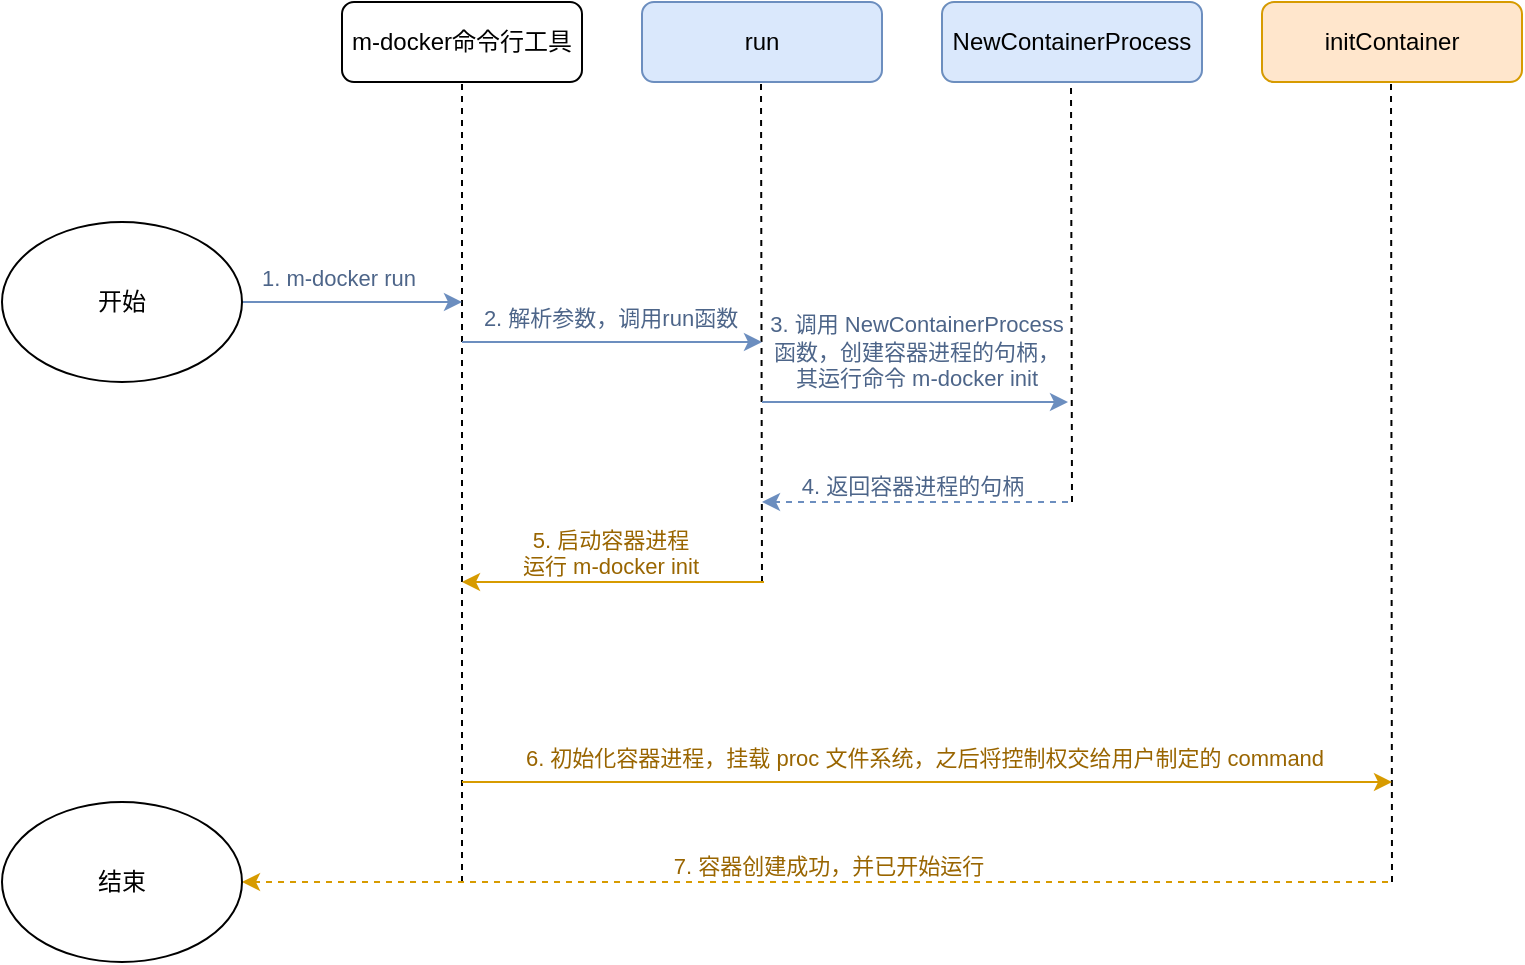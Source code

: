 <mxfile version="24.6.3" type="device">
  <diagram name="第 1 页" id="hFs0VX9_GphR7E8ITGiV">
    <mxGraphModel dx="1556" dy="881" grid="1" gridSize="10" guides="1" tooltips="1" connect="1" arrows="1" fold="1" page="1" pageScale="1" pageWidth="827" pageHeight="1169" math="0" shadow="0">
      <root>
        <mxCell id="0" />
        <mxCell id="1" parent="0" />
        <mxCell id="eluX7q4g4-1jKyoZXfWZ-4" value="m-docker命令行工具" style="rounded=1;whiteSpace=wrap;html=1;" vertex="1" parent="1">
          <mxGeometry x="204" y="90" width="120" height="40" as="geometry" />
        </mxCell>
        <mxCell id="eluX7q4g4-1jKyoZXfWZ-5" value="" style="endArrow=none;dashed=1;html=1;rounded=0;entryX=0.5;entryY=1;entryDx=0;entryDy=0;" edge="1" parent="1" target="eluX7q4g4-1jKyoZXfWZ-4">
          <mxGeometry width="50" height="50" relative="1" as="geometry">
            <mxPoint x="264" y="530" as="sourcePoint" />
            <mxPoint x="284" y="180" as="targetPoint" />
          </mxGeometry>
        </mxCell>
        <mxCell id="eluX7q4g4-1jKyoZXfWZ-7" style="edgeStyle=orthogonalEdgeStyle;rounded=0;orthogonalLoop=1;jettySize=auto;html=1;exitX=1;exitY=0.5;exitDx=0;exitDy=0;fillColor=#dae8fc;strokeColor=#6c8ebf;" edge="1" parent="1" source="eluX7q4g4-1jKyoZXfWZ-6">
          <mxGeometry relative="1" as="geometry">
            <mxPoint x="264" y="240" as="targetPoint" />
          </mxGeometry>
        </mxCell>
        <mxCell id="eluX7q4g4-1jKyoZXfWZ-8" value="1. m-docker run" style="edgeLabel;html=1;align=center;verticalAlign=bottom;resizable=0;points=[];fontColor=#4D6589;" vertex="1" connectable="0" parent="eluX7q4g4-1jKyoZXfWZ-7">
          <mxGeometry x="-0.135" y="4" relative="1" as="geometry">
            <mxPoint as="offset" />
          </mxGeometry>
        </mxCell>
        <mxCell id="eluX7q4g4-1jKyoZXfWZ-6" value="开始" style="ellipse;whiteSpace=wrap;html=1;" vertex="1" parent="1">
          <mxGeometry x="34" y="200" width="120" height="80" as="geometry" />
        </mxCell>
        <mxCell id="eluX7q4g4-1jKyoZXfWZ-9" value="run" style="rounded=1;whiteSpace=wrap;html=1;fillColor=#dae8fc;strokeColor=#6c8ebf;" vertex="1" parent="1">
          <mxGeometry x="354" y="90" width="120" height="40" as="geometry" />
        </mxCell>
        <mxCell id="eluX7q4g4-1jKyoZXfWZ-10" value="" style="endArrow=none;dashed=1;html=1;rounded=0;entryX=0.5;entryY=1;entryDx=0;entryDy=0;" edge="1" parent="1">
          <mxGeometry width="50" height="50" relative="1" as="geometry">
            <mxPoint x="414" y="380" as="sourcePoint" />
            <mxPoint x="413.5" y="130" as="targetPoint" />
          </mxGeometry>
        </mxCell>
        <mxCell id="eluX7q4g4-1jKyoZXfWZ-11" style="edgeStyle=orthogonalEdgeStyle;rounded=0;orthogonalLoop=1;jettySize=auto;html=1;exitX=1;exitY=0.5;exitDx=0;exitDy=0;fillColor=#dae8fc;strokeColor=#6c8ebf;" edge="1" parent="1">
          <mxGeometry relative="1" as="geometry">
            <mxPoint x="414" y="260" as="targetPoint" />
            <mxPoint x="264" y="260" as="sourcePoint" />
          </mxGeometry>
        </mxCell>
        <mxCell id="eluX7q4g4-1jKyoZXfWZ-12" value="2. 解析参数，调用run函数" style="edgeLabel;html=1;align=center;verticalAlign=bottom;resizable=0;points=[];spacingRight=0;spacingLeft=17;fontColor=#4d6589;" vertex="1" connectable="0" parent="eluX7q4g4-1jKyoZXfWZ-11">
          <mxGeometry x="-0.135" y="4" relative="1" as="geometry">
            <mxPoint as="offset" />
          </mxGeometry>
        </mxCell>
        <mxCell id="eluX7q4g4-1jKyoZXfWZ-14" value="NewContainerProcess" style="rounded=1;whiteSpace=wrap;html=1;fillColor=#dae8fc;strokeColor=#6c8ebf;" vertex="1" parent="1">
          <mxGeometry x="504" y="90" width="130" height="40" as="geometry" />
        </mxCell>
        <mxCell id="eluX7q4g4-1jKyoZXfWZ-17" style="edgeStyle=orthogonalEdgeStyle;rounded=0;orthogonalLoop=1;jettySize=auto;html=1;exitX=1;exitY=0.5;exitDx=0;exitDy=0;fillColor=#dae8fc;strokeColor=#6c8ebf;" edge="1" parent="1">
          <mxGeometry relative="1" as="geometry">
            <mxPoint x="567" y="290" as="targetPoint" />
            <mxPoint x="414" y="290" as="sourcePoint" />
          </mxGeometry>
        </mxCell>
        <mxCell id="eluX7q4g4-1jKyoZXfWZ-18" value="3. 调用 NewContainerProcess&lt;div&gt;函数，创建容器进程的句柄，&lt;/div&gt;&lt;div&gt;其运行命令 m-docker init&lt;/div&gt;" style="edgeLabel;html=1;align=center;verticalAlign=bottom;resizable=0;points=[];spacingRight=0;spacingLeft=22;fontColor=#4D6589;" vertex="1" connectable="0" parent="eluX7q4g4-1jKyoZXfWZ-17">
          <mxGeometry x="-0.135" y="4" relative="1" as="geometry">
            <mxPoint as="offset" />
          </mxGeometry>
        </mxCell>
        <mxCell id="eluX7q4g4-1jKyoZXfWZ-19" value="" style="endArrow=none;dashed=1;html=1;rounded=0;entryX=0.5;entryY=1;entryDx=0;entryDy=0;" edge="1" parent="1">
          <mxGeometry width="50" height="50" relative="1" as="geometry">
            <mxPoint x="569" y="340" as="sourcePoint" />
            <mxPoint x="568.5" y="130" as="targetPoint" />
          </mxGeometry>
        </mxCell>
        <mxCell id="eluX7q4g4-1jKyoZXfWZ-23" value="" style="endArrow=classic;html=1;rounded=0;verticalAlign=bottom;dashed=1;fillColor=#dae8fc;strokeColor=#6c8ebf;" edge="1" parent="1">
          <mxGeometry width="50" height="50" relative="1" as="geometry">
            <mxPoint x="567" y="340" as="sourcePoint" />
            <mxPoint x="414" y="340" as="targetPoint" />
          </mxGeometry>
        </mxCell>
        <mxCell id="eluX7q4g4-1jKyoZXfWZ-24" value="4. 返回容器进程的句柄" style="edgeLabel;html=1;align=center;verticalAlign=bottom;resizable=0;points=[];spacingLeft=20;fontColor=#4D6589;" vertex="1" connectable="0" parent="eluX7q4g4-1jKyoZXfWZ-23">
          <mxGeometry x="0.152" relative="1" as="geometry">
            <mxPoint as="offset" />
          </mxGeometry>
        </mxCell>
        <mxCell id="eluX7q4g4-1jKyoZXfWZ-25" value="" style="endArrow=classic;html=1;rounded=0;verticalAlign=bottom;fillColor=#ffe6cc;strokeColor=#d79b00;" edge="1" parent="1">
          <mxGeometry width="50" height="50" relative="1" as="geometry">
            <mxPoint x="415" y="380" as="sourcePoint" />
            <mxPoint x="264" y="380" as="targetPoint" />
          </mxGeometry>
        </mxCell>
        <mxCell id="eluX7q4g4-1jKyoZXfWZ-26" value="5. 启动容器进程&lt;div&gt;运行 m-docker init&lt;/div&gt;" style="edgeLabel;html=1;align=center;verticalAlign=bottom;resizable=0;points=[];spacingLeft=20;fontColor=#996500;" vertex="1" connectable="0" parent="eluX7q4g4-1jKyoZXfWZ-25">
          <mxGeometry x="0.152" relative="1" as="geometry">
            <mxPoint as="offset" />
          </mxGeometry>
        </mxCell>
        <mxCell id="eluX7q4g4-1jKyoZXfWZ-29" value="initContainer" style="rounded=1;whiteSpace=wrap;html=1;fillColor=#ffe6cc;strokeColor=#d79b00;" vertex="1" parent="1">
          <mxGeometry x="664" y="90" width="130" height="40" as="geometry" />
        </mxCell>
        <mxCell id="eluX7q4g4-1jKyoZXfWZ-30" value="" style="endArrow=none;dashed=1;html=1;rounded=0;entryX=0.5;entryY=1;entryDx=0;entryDy=0;" edge="1" parent="1">
          <mxGeometry width="50" height="50" relative="1" as="geometry">
            <mxPoint x="729" y="530" as="sourcePoint" />
            <mxPoint x="728.5" y="130" as="targetPoint" />
          </mxGeometry>
        </mxCell>
        <mxCell id="eluX7q4g4-1jKyoZXfWZ-31" style="edgeStyle=orthogonalEdgeStyle;rounded=0;orthogonalLoop=1;jettySize=auto;html=1;exitX=1;exitY=0.5;exitDx=0;exitDy=0;fillColor=#ffe6cc;strokeColor=#d79b00;" edge="1" parent="1">
          <mxGeometry relative="1" as="geometry">
            <mxPoint x="729" y="480" as="targetPoint" />
            <mxPoint x="264" y="480" as="sourcePoint" />
          </mxGeometry>
        </mxCell>
        <mxCell id="eluX7q4g4-1jKyoZXfWZ-32" value="6. 初始化容器进程，挂载 proc 文件系统，之后将控制权交给用户制定的 command" style="edgeLabel;html=1;align=center;verticalAlign=bottom;resizable=0;points=[];spacingLeft=60;fontColor=#996500;" vertex="1" connectable="0" parent="eluX7q4g4-1jKyoZXfWZ-31">
          <mxGeometry x="-0.135" y="4" relative="1" as="geometry">
            <mxPoint as="offset" />
          </mxGeometry>
        </mxCell>
        <mxCell id="eluX7q4g4-1jKyoZXfWZ-33" value="" style="endArrow=classic;html=1;rounded=0;verticalAlign=bottom;dashed=1;entryX=1;entryY=0.5;entryDx=0;entryDy=0;fillColor=#ffe6cc;strokeColor=#d79b00;" edge="1" parent="1" target="eluX7q4g4-1jKyoZXfWZ-35">
          <mxGeometry width="50" height="50" relative="1" as="geometry">
            <mxPoint x="727" y="530" as="sourcePoint" />
            <mxPoint x="164" y="530" as="targetPoint" />
          </mxGeometry>
        </mxCell>
        <mxCell id="eluX7q4g4-1jKyoZXfWZ-34" value="7. 容器创建成功，并已开始运行" style="edgeLabel;html=1;align=center;verticalAlign=bottom;resizable=0;points=[];spacingLeft=100;fontColor=#996500;" vertex="1" connectable="0" parent="eluX7q4g4-1jKyoZXfWZ-33">
          <mxGeometry x="0.152" relative="1" as="geometry">
            <mxPoint as="offset" />
          </mxGeometry>
        </mxCell>
        <mxCell id="eluX7q4g4-1jKyoZXfWZ-35" value="结束" style="ellipse;whiteSpace=wrap;html=1;" vertex="1" parent="1">
          <mxGeometry x="34" y="490" width="120" height="80" as="geometry" />
        </mxCell>
      </root>
    </mxGraphModel>
  </diagram>
</mxfile>
